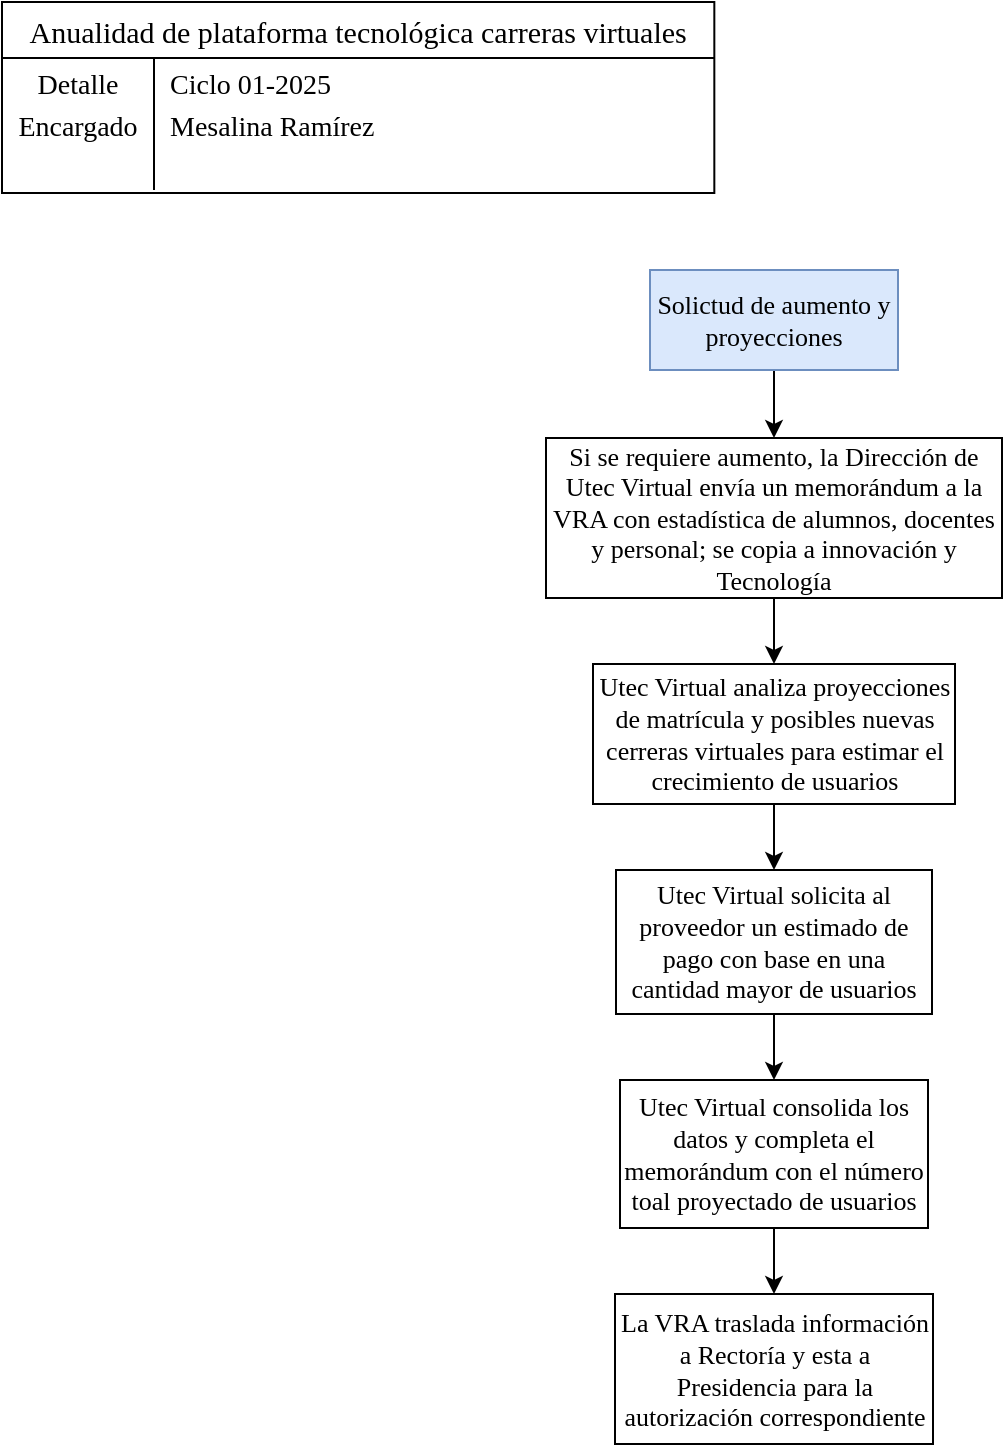 <mxfile version="28.0.6">
  <diagram name="Página-1" id="a8vo1xI3o9-MyqUxpYgX">
    <mxGraphModel dx="983" dy="580" grid="0" gridSize="10" guides="1" tooltips="1" connect="1" arrows="1" fold="1" page="1" pageScale="1" pageWidth="827" pageHeight="1169" math="0" shadow="0">
      <root>
        <mxCell id="0" />
        <mxCell id="1" parent="0" />
        <mxCell id="pSNQC05zAPN-fcuhxzEy-1" value="Anualidad de plataforma tecnológica carreras virtuales" style="shape=table;startSize=28;container=1;collapsible=0;childLayout=tableLayout;fixedRows=1;rowLines=0;fontStyle=0;strokeColor=default;fontSize=15;fontFamily=Times New Roman;" vertex="1" parent="1">
          <mxGeometry x="27" y="26" width="356.165" height="95.483" as="geometry" />
        </mxCell>
        <mxCell id="pSNQC05zAPN-fcuhxzEy-2" value="" style="shape=tableRow;horizontal=0;startSize=0;swimlaneHead=0;swimlaneBody=0;top=0;left=0;bottom=0;right=0;collapsible=0;dropTarget=0;fillColor=none;points=[[0,0.5],[1,0.5]];portConstraint=eastwest;strokeColor=inherit;fontSize=16;fontFamily=Times New Roman;" vertex="1" parent="pSNQC05zAPN-fcuhxzEy-1">
          <mxGeometry y="28" width="356.165" height="20" as="geometry" />
        </mxCell>
        <mxCell id="pSNQC05zAPN-fcuhxzEy-3" value="&lt;font style=&quot;font-size: 14px;&quot;&gt;Detalle&lt;/font&gt;&lt;div&gt;&lt;br&gt;&lt;/div&gt;" style="shape=partialRectangle;html=1;whiteSpace=wrap;connectable=0;fillColor=none;top=0;left=0;bottom=0;right=0;overflow=hidden;pointerEvents=1;strokeColor=inherit;fontSize=16;fontFamily=Times New Roman;" vertex="1" parent="pSNQC05zAPN-fcuhxzEy-2">
          <mxGeometry width="76" height="20" as="geometry">
            <mxRectangle width="76" height="20" as="alternateBounds" />
          </mxGeometry>
        </mxCell>
        <mxCell id="pSNQC05zAPN-fcuhxzEy-4" value="&lt;font style=&quot;font-size: 14px;&quot;&gt;Ciclo 01-2025&lt;/font&gt;" style="shape=partialRectangle;html=1;whiteSpace=wrap;connectable=0;fillColor=none;top=0;left=0;bottom=0;right=0;align=left;spacingLeft=6;overflow=hidden;strokeColor=inherit;fontSize=16;fontFamily=Times New Roman;" vertex="1" parent="pSNQC05zAPN-fcuhxzEy-2">
          <mxGeometry x="76" width="280" height="20" as="geometry">
            <mxRectangle width="280" height="20" as="alternateBounds" />
          </mxGeometry>
        </mxCell>
        <mxCell id="pSNQC05zAPN-fcuhxzEy-5" value="" style="shape=tableRow;horizontal=0;startSize=0;swimlaneHead=0;swimlaneBody=0;top=0;left=0;bottom=0;right=0;collapsible=0;dropTarget=0;fillColor=none;points=[[0,0.5],[1,0.5]];portConstraint=eastwest;strokeColor=inherit;fontSize=16;fontFamily=Times New Roman;" vertex="1" parent="pSNQC05zAPN-fcuhxzEy-1">
          <mxGeometry y="48" width="356.165" height="26" as="geometry" />
        </mxCell>
        <mxCell id="pSNQC05zAPN-fcuhxzEy-6" value="&lt;font style=&quot;font-size: 14px;&quot;&gt;Encargado&lt;/font&gt;" style="shape=partialRectangle;html=1;whiteSpace=wrap;connectable=0;fillColor=none;top=0;left=0;bottom=0;right=0;overflow=hidden;strokeColor=inherit;fontSize=16;fontFamily=Times New Roman;" vertex="1" parent="pSNQC05zAPN-fcuhxzEy-5">
          <mxGeometry width="76" height="26" as="geometry">
            <mxRectangle width="76" height="26" as="alternateBounds" />
          </mxGeometry>
        </mxCell>
        <mxCell id="pSNQC05zAPN-fcuhxzEy-7" value="&lt;span style=&quot;font-size: 14px;&quot;&gt;Mesalina Ramírez&lt;/span&gt;" style="shape=partialRectangle;html=1;whiteSpace=wrap;connectable=0;fillColor=none;top=0;left=0;bottom=0;right=0;align=left;spacingLeft=6;overflow=hidden;strokeColor=inherit;fontSize=16;fontFamily=Times New Roman;" vertex="1" parent="pSNQC05zAPN-fcuhxzEy-5">
          <mxGeometry x="76" width="280" height="26" as="geometry">
            <mxRectangle width="280" height="26" as="alternateBounds" />
          </mxGeometry>
        </mxCell>
        <mxCell id="pSNQC05zAPN-fcuhxzEy-8" value="" style="shape=tableRow;horizontal=0;startSize=0;swimlaneHead=0;swimlaneBody=0;top=0;left=0;bottom=0;right=0;collapsible=0;dropTarget=0;fillColor=none;points=[[0,0.5],[1,0.5]];portConstraint=eastwest;strokeColor=inherit;fontSize=16;fontFamily=Times New Roman;" vertex="1" parent="pSNQC05zAPN-fcuhxzEy-1">
          <mxGeometry y="74" width="356.165" height="20" as="geometry" />
        </mxCell>
        <mxCell id="pSNQC05zAPN-fcuhxzEy-9" value="" style="shape=partialRectangle;html=1;whiteSpace=wrap;connectable=0;fillColor=none;top=0;left=0;bottom=0;right=0;overflow=hidden;strokeColor=inherit;fontSize=16;fontFamily=Times New Roman;" vertex="1" parent="pSNQC05zAPN-fcuhxzEy-8">
          <mxGeometry width="76" height="20" as="geometry">
            <mxRectangle width="76" height="20" as="alternateBounds" />
          </mxGeometry>
        </mxCell>
        <mxCell id="pSNQC05zAPN-fcuhxzEy-10" value="" style="shape=partialRectangle;html=1;whiteSpace=wrap;connectable=0;fillColor=none;top=0;left=0;bottom=0;right=0;align=left;spacingLeft=6;overflow=hidden;strokeColor=inherit;fontSize=16;fontFamily=Times New Roman;" vertex="1" parent="pSNQC05zAPN-fcuhxzEy-8">
          <mxGeometry x="76" width="280" height="20" as="geometry">
            <mxRectangle width="280" height="20" as="alternateBounds" />
          </mxGeometry>
        </mxCell>
        <mxCell id="pSNQC05zAPN-fcuhxzEy-13" value="" style="edgeStyle=orthogonalEdgeStyle;rounded=0;orthogonalLoop=1;jettySize=auto;html=1;" edge="1" parent="1" source="pSNQC05zAPN-fcuhxzEy-11" target="pSNQC05zAPN-fcuhxzEy-12">
          <mxGeometry relative="1" as="geometry" />
        </mxCell>
        <mxCell id="pSNQC05zAPN-fcuhxzEy-11" value="Solictud de aumento y proyecciones" style="rounded=0;whiteSpace=wrap;html=1;fillColor=#dae8fc;strokeColor=#6c8ebf;fontFamily=Times New Roman;fontSize=13;" vertex="1" parent="1">
          <mxGeometry x="351" y="160" width="124" height="50" as="geometry" />
        </mxCell>
        <mxCell id="pSNQC05zAPN-fcuhxzEy-15" value="" style="edgeStyle=orthogonalEdgeStyle;rounded=0;orthogonalLoop=1;jettySize=auto;html=1;" edge="1" parent="1" source="pSNQC05zAPN-fcuhxzEy-12" target="pSNQC05zAPN-fcuhxzEy-14">
          <mxGeometry relative="1" as="geometry" />
        </mxCell>
        <mxCell id="pSNQC05zAPN-fcuhxzEy-12" value="Si se requiere aumento, la Dirección de Utec Virtual envía un memorándum a la VRA con estadística de alumnos, docentes y personal; se copia a innovación y Tecnología" style="whiteSpace=wrap;html=1;fontSize=13;fontFamily=Times New Roman;rounded=0;" vertex="1" parent="1">
          <mxGeometry x="299" y="244" width="228" height="80" as="geometry" />
        </mxCell>
        <mxCell id="pSNQC05zAPN-fcuhxzEy-17" value="" style="edgeStyle=orthogonalEdgeStyle;rounded=0;orthogonalLoop=1;jettySize=auto;html=1;" edge="1" parent="1" source="pSNQC05zAPN-fcuhxzEy-14" target="pSNQC05zAPN-fcuhxzEy-16">
          <mxGeometry relative="1" as="geometry" />
        </mxCell>
        <mxCell id="pSNQC05zAPN-fcuhxzEy-14" value="Utec Virtual analiza proyecciones de matrícula y posibles nuevas cerreras virtuales para estimar el crecimiento de usuarios" style="whiteSpace=wrap;html=1;fontSize=13;fontFamily=Times New Roman;rounded=0;" vertex="1" parent="1">
          <mxGeometry x="322.5" y="357" width="181" height="70" as="geometry" />
        </mxCell>
        <mxCell id="pSNQC05zAPN-fcuhxzEy-19" value="" style="edgeStyle=orthogonalEdgeStyle;rounded=0;orthogonalLoop=1;jettySize=auto;html=1;" edge="1" parent="1" source="pSNQC05zAPN-fcuhxzEy-16" target="pSNQC05zAPN-fcuhxzEy-18">
          <mxGeometry relative="1" as="geometry" />
        </mxCell>
        <mxCell id="pSNQC05zAPN-fcuhxzEy-16" value="Utec Virtual solicita al proveedor un estimado de pago con base en una cantidad mayor de usuarios" style="whiteSpace=wrap;html=1;fontSize=13;fontFamily=Times New Roman;rounded=0;" vertex="1" parent="1">
          <mxGeometry x="334" y="460" width="158" height="72" as="geometry" />
        </mxCell>
        <mxCell id="pSNQC05zAPN-fcuhxzEy-21" value="" style="edgeStyle=orthogonalEdgeStyle;rounded=0;orthogonalLoop=1;jettySize=auto;html=1;" edge="1" parent="1" source="pSNQC05zAPN-fcuhxzEy-18" target="pSNQC05zAPN-fcuhxzEy-20">
          <mxGeometry relative="1" as="geometry" />
        </mxCell>
        <mxCell id="pSNQC05zAPN-fcuhxzEy-18" value="Utec Virtual consolida los datos y completa el memorándum con el número toal proyectado de usuarios" style="whiteSpace=wrap;html=1;fontSize=13;fontFamily=Times New Roman;rounded=0;" vertex="1" parent="1">
          <mxGeometry x="336" y="565" width="154" height="74" as="geometry" />
        </mxCell>
        <mxCell id="pSNQC05zAPN-fcuhxzEy-20" value="La VRA traslada información a Rectoría y esta a Presidencia para la autorización correspondiente" style="whiteSpace=wrap;html=1;fontSize=13;fontFamily=Times New Roman;rounded=0;" vertex="1" parent="1">
          <mxGeometry x="333.5" y="672" width="159" height="75" as="geometry" />
        </mxCell>
      </root>
    </mxGraphModel>
  </diagram>
</mxfile>
